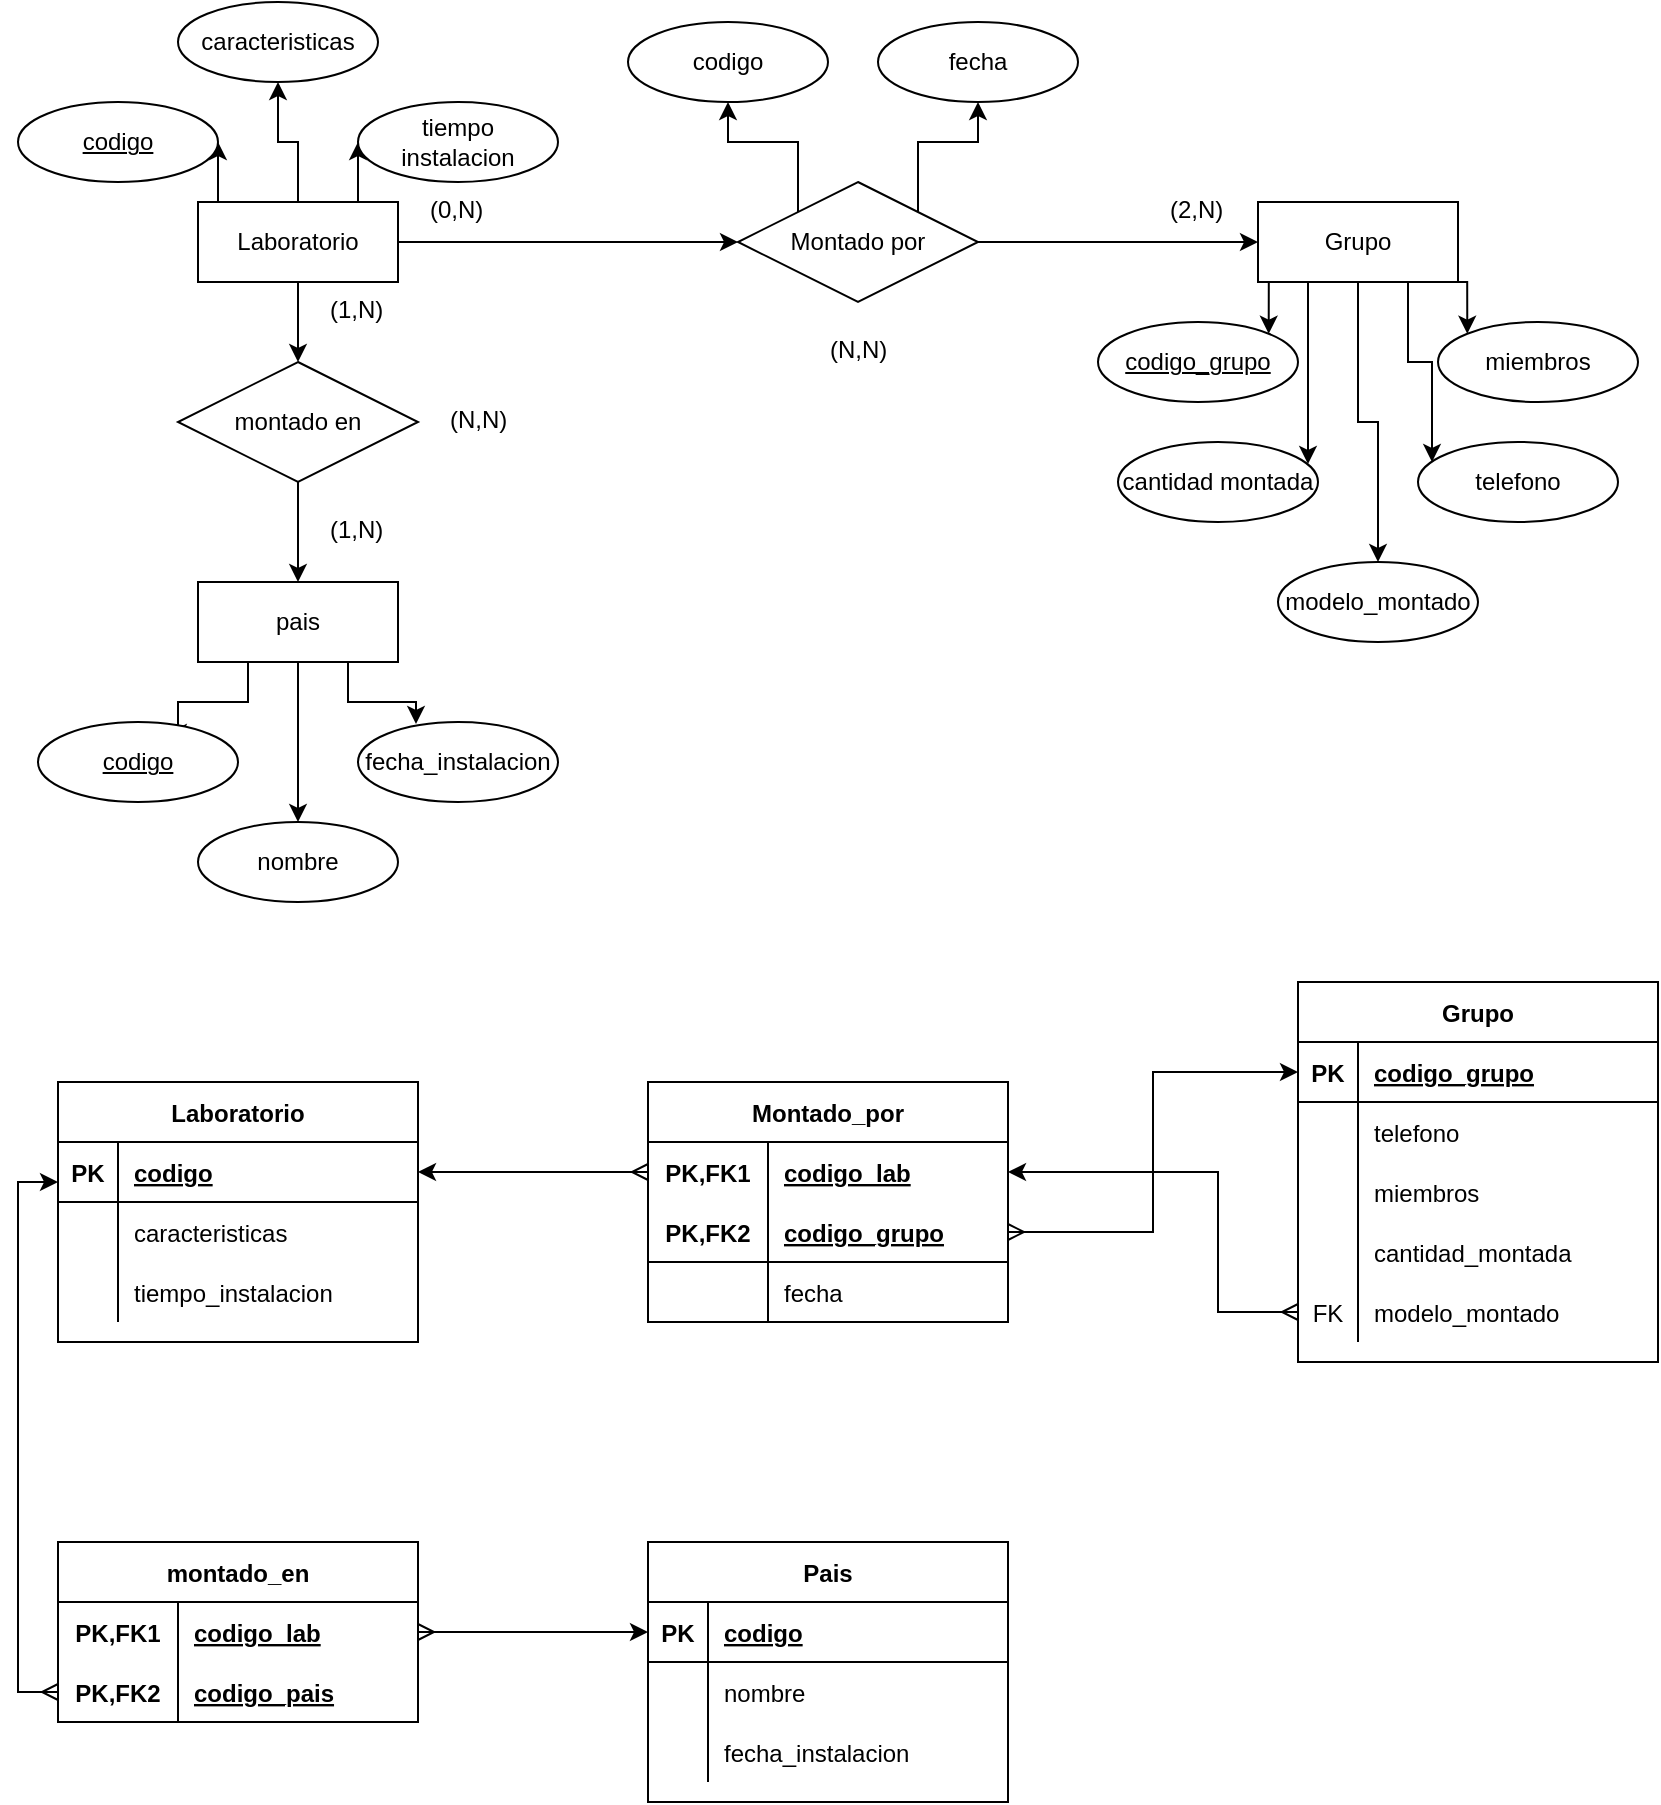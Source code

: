<mxfile version="14.6.13" type="device"><diagram id="R2lEEEUBdFMjLlhIrx00" name="Page-1"><mxGraphModel dx="852" dy="504" grid="1" gridSize="10" guides="1" tooltips="1" connect="1" arrows="1" fold="1" page="1" pageScale="1" pageWidth="850" pageHeight="1100" math="0" shadow="0" extFonts="Permanent Marker^https://fonts.googleapis.com/css?family=Permanent+Marker"><root><mxCell id="0"/><mxCell id="1" parent="0"/><mxCell id="wBycODQRjef7mzV47oTu-21" style="edgeStyle=orthogonalEdgeStyle;rounded=0;orthogonalLoop=1;jettySize=auto;html=1;exitX=0.5;exitY=1;exitDx=0;exitDy=0;entryX=0.5;entryY=0;entryDx=0;entryDy=0;" parent="1" source="wBycODQRjef7mzV47oTu-1" target="wBycODQRjef7mzV47oTu-15" edge="1"><mxGeometry relative="1" as="geometry"/></mxCell><mxCell id="wBycODQRjef7mzV47oTu-23" style="edgeStyle=orthogonalEdgeStyle;rounded=0;orthogonalLoop=1;jettySize=auto;html=1;exitX=0.25;exitY=0;exitDx=0;exitDy=0;entryX=1;entryY=0.5;entryDx=0;entryDy=0;" parent="1" source="wBycODQRjef7mzV47oTu-1" target="wBycODQRjef7mzV47oTu-4" edge="1"><mxGeometry relative="1" as="geometry"/></mxCell><mxCell id="wBycODQRjef7mzV47oTu-24" style="edgeStyle=orthogonalEdgeStyle;rounded=0;orthogonalLoop=1;jettySize=auto;html=1;exitX=0.5;exitY=0;exitDx=0;exitDy=0;entryX=0.5;entryY=1;entryDx=0;entryDy=0;" parent="1" source="wBycODQRjef7mzV47oTu-1" target="wBycODQRjef7mzV47oTu-5" edge="1"><mxGeometry relative="1" as="geometry"/></mxCell><mxCell id="wBycODQRjef7mzV47oTu-26" style="edgeStyle=orthogonalEdgeStyle;rounded=0;orthogonalLoop=1;jettySize=auto;html=1;exitX=0.75;exitY=0;exitDx=0;exitDy=0;entryX=0;entryY=0.5;entryDx=0;entryDy=0;" parent="1" source="wBycODQRjef7mzV47oTu-1" target="wBycODQRjef7mzV47oTu-6" edge="1"><mxGeometry relative="1" as="geometry"/></mxCell><mxCell id="wBycODQRjef7mzV47oTu-37" style="edgeStyle=orthogonalEdgeStyle;rounded=0;orthogonalLoop=1;jettySize=auto;html=1;exitX=1;exitY=0.5;exitDx=0;exitDy=0;entryX=0;entryY=0.5;entryDx=0;entryDy=0;" parent="1" source="wBycODQRjef7mzV47oTu-1" target="wBycODQRjef7mzV47oTu-3" edge="1"><mxGeometry relative="1" as="geometry"/></mxCell><mxCell id="wBycODQRjef7mzV47oTu-1" value="Laboratorio" style="whiteSpace=wrap;html=1;align=center;" parent="1" vertex="1"><mxGeometry x="110" y="120" width="100" height="40" as="geometry"/></mxCell><mxCell id="wBycODQRjef7mzV47oTu-32" style="edgeStyle=orthogonalEdgeStyle;rounded=0;orthogonalLoop=1;jettySize=auto;html=1;exitX=0.25;exitY=1;exitDx=0;exitDy=0;entryX=1;entryY=0;entryDx=0;entryDy=0;" parent="1" source="wBycODQRjef7mzV47oTu-2" target="wBycODQRjef7mzV47oTu-9" edge="1"><mxGeometry relative="1" as="geometry"/></mxCell><mxCell id="wBycODQRjef7mzV47oTu-33" style="edgeStyle=orthogonalEdgeStyle;rounded=0;orthogonalLoop=1;jettySize=auto;html=1;exitX=0.25;exitY=1;exitDx=0;exitDy=0;entryX=0.95;entryY=0.275;entryDx=0;entryDy=0;entryPerimeter=0;" parent="1" source="wBycODQRjef7mzV47oTu-2" target="wBycODQRjef7mzV47oTu-11" edge="1"><mxGeometry relative="1" as="geometry"/></mxCell><mxCell id="wBycODQRjef7mzV47oTu-34" style="edgeStyle=orthogonalEdgeStyle;rounded=0;orthogonalLoop=1;jettySize=auto;html=1;exitX=0.5;exitY=1;exitDx=0;exitDy=0;entryX=0.5;entryY=0;entryDx=0;entryDy=0;" parent="1" source="wBycODQRjef7mzV47oTu-2" target="wBycODQRjef7mzV47oTu-13" edge="1"><mxGeometry relative="1" as="geometry"/></mxCell><mxCell id="wBycODQRjef7mzV47oTu-35" style="edgeStyle=orthogonalEdgeStyle;rounded=0;orthogonalLoop=1;jettySize=auto;html=1;exitX=0.75;exitY=1;exitDx=0;exitDy=0;entryX=0.07;entryY=0.25;entryDx=0;entryDy=0;entryPerimeter=0;" parent="1" source="wBycODQRjef7mzV47oTu-2" target="wBycODQRjef7mzV47oTu-12" edge="1"><mxGeometry relative="1" as="geometry"/></mxCell><mxCell id="wBycODQRjef7mzV47oTu-36" style="edgeStyle=orthogonalEdgeStyle;rounded=0;orthogonalLoop=1;jettySize=auto;html=1;exitX=1;exitY=1;exitDx=0;exitDy=0;entryX=0;entryY=0;entryDx=0;entryDy=0;" parent="1" source="wBycODQRjef7mzV47oTu-2" target="wBycODQRjef7mzV47oTu-10" edge="1"><mxGeometry relative="1" as="geometry"/></mxCell><mxCell id="wBycODQRjef7mzV47oTu-2" value="Grupo" style="whiteSpace=wrap;html=1;align=center;" parent="1" vertex="1"><mxGeometry x="640" y="120" width="100" height="40" as="geometry"/></mxCell><mxCell id="wBycODQRjef7mzV47oTu-30" style="edgeStyle=orthogonalEdgeStyle;rounded=0;orthogonalLoop=1;jettySize=auto;html=1;exitX=0;exitY=0;exitDx=0;exitDy=0;entryX=0.5;entryY=1;entryDx=0;entryDy=0;" parent="1" source="wBycODQRjef7mzV47oTu-3" target="wBycODQRjef7mzV47oTu-7" edge="1"><mxGeometry relative="1" as="geometry"/></mxCell><mxCell id="wBycODQRjef7mzV47oTu-31" style="edgeStyle=orthogonalEdgeStyle;rounded=0;orthogonalLoop=1;jettySize=auto;html=1;exitX=1;exitY=0;exitDx=0;exitDy=0;entryX=0.5;entryY=1;entryDx=0;entryDy=0;" parent="1" source="wBycODQRjef7mzV47oTu-3" target="wBycODQRjef7mzV47oTu-8" edge="1"><mxGeometry relative="1" as="geometry"/></mxCell><mxCell id="wBycODQRjef7mzV47oTu-38" style="edgeStyle=orthogonalEdgeStyle;rounded=0;orthogonalLoop=1;jettySize=auto;html=1;exitX=1;exitY=0.5;exitDx=0;exitDy=0;entryX=0;entryY=0.5;entryDx=0;entryDy=0;" parent="1" source="wBycODQRjef7mzV47oTu-3" target="wBycODQRjef7mzV47oTu-2" edge="1"><mxGeometry relative="1" as="geometry"><mxPoint x="590" y="140" as="targetPoint"/></mxGeometry></mxCell><mxCell id="wBycODQRjef7mzV47oTu-3" value="Montado por" style="shape=rhombus;perimeter=rhombusPerimeter;whiteSpace=wrap;html=1;align=center;" parent="1" vertex="1"><mxGeometry x="380" y="110" width="120" height="60" as="geometry"/></mxCell><mxCell id="wBycODQRjef7mzV47oTu-4" value="&lt;u&gt;codigo&lt;/u&gt;" style="ellipse;whiteSpace=wrap;html=1;align=center;" parent="1" vertex="1"><mxGeometry x="20" y="70" width="100" height="40" as="geometry"/></mxCell><mxCell id="wBycODQRjef7mzV47oTu-5" value="caracteristicas" style="ellipse;whiteSpace=wrap;html=1;align=center;" parent="1" vertex="1"><mxGeometry x="100" y="20" width="100" height="40" as="geometry"/></mxCell><mxCell id="wBycODQRjef7mzV47oTu-6" value="tiempo&lt;br&gt;instalacion" style="ellipse;whiteSpace=wrap;html=1;align=center;" parent="1" vertex="1"><mxGeometry x="190" y="70" width="100" height="40" as="geometry"/></mxCell><mxCell id="wBycODQRjef7mzV47oTu-7" value="codigo" style="ellipse;whiteSpace=wrap;html=1;align=center;" parent="1" vertex="1"><mxGeometry x="325" y="30" width="100" height="40" as="geometry"/></mxCell><mxCell id="wBycODQRjef7mzV47oTu-8" value="fecha" style="ellipse;whiteSpace=wrap;html=1;align=center;" parent="1" vertex="1"><mxGeometry x="450" y="30" width="100" height="40" as="geometry"/></mxCell><mxCell id="wBycODQRjef7mzV47oTu-9" value="&lt;u&gt;codigo_grupo&lt;/u&gt;" style="ellipse;whiteSpace=wrap;html=1;align=center;" parent="1" vertex="1"><mxGeometry x="560" y="180" width="100" height="40" as="geometry"/></mxCell><mxCell id="wBycODQRjef7mzV47oTu-10" value="miembros" style="ellipse;whiteSpace=wrap;html=1;align=center;" parent="1" vertex="1"><mxGeometry x="730" y="180" width="100" height="40" as="geometry"/></mxCell><mxCell id="wBycODQRjef7mzV47oTu-11" value="cantidad montada" style="ellipse;whiteSpace=wrap;html=1;align=center;" parent="1" vertex="1"><mxGeometry x="570" y="240" width="100" height="40" as="geometry"/></mxCell><mxCell id="wBycODQRjef7mzV47oTu-12" value="telefono" style="ellipse;whiteSpace=wrap;html=1;align=center;" parent="1" vertex="1"><mxGeometry x="720" y="240" width="100" height="40" as="geometry"/></mxCell><mxCell id="wBycODQRjef7mzV47oTu-13" value="modelo_montado" style="ellipse;whiteSpace=wrap;html=1;align=center;" parent="1" vertex="1"><mxGeometry x="650" y="300" width="100" height="40" as="geometry"/></mxCell><mxCell id="wBycODQRjef7mzV47oTu-27" style="edgeStyle=orthogonalEdgeStyle;rounded=0;orthogonalLoop=1;jettySize=auto;html=1;exitX=0.25;exitY=1;exitDx=0;exitDy=0;entryX=0.7;entryY=0.25;entryDx=0;entryDy=0;entryPerimeter=0;" parent="1" source="wBycODQRjef7mzV47oTu-14" target="wBycODQRjef7mzV47oTu-16" edge="1"><mxGeometry relative="1" as="geometry"/></mxCell><mxCell id="wBycODQRjef7mzV47oTu-28" style="edgeStyle=orthogonalEdgeStyle;rounded=0;orthogonalLoop=1;jettySize=auto;html=1;exitX=0.5;exitY=1;exitDx=0;exitDy=0;" parent="1" source="wBycODQRjef7mzV47oTu-14" target="wBycODQRjef7mzV47oTu-17" edge="1"><mxGeometry relative="1" as="geometry"/></mxCell><mxCell id="wBycODQRjef7mzV47oTu-29" style="edgeStyle=orthogonalEdgeStyle;rounded=0;orthogonalLoop=1;jettySize=auto;html=1;exitX=0.75;exitY=1;exitDx=0;exitDy=0;entryX=0.29;entryY=0.025;entryDx=0;entryDy=0;entryPerimeter=0;" parent="1" source="wBycODQRjef7mzV47oTu-14" target="wBycODQRjef7mzV47oTu-18" edge="1"><mxGeometry relative="1" as="geometry"/></mxCell><mxCell id="wBycODQRjef7mzV47oTu-14" value="pais" style="whiteSpace=wrap;html=1;align=center;" parent="1" vertex="1"><mxGeometry x="110" y="310" width="100" height="40" as="geometry"/></mxCell><mxCell id="wBycODQRjef7mzV47oTu-22" style="edgeStyle=orthogonalEdgeStyle;rounded=0;orthogonalLoop=1;jettySize=auto;html=1;exitX=0.5;exitY=1;exitDx=0;exitDy=0;entryX=0.5;entryY=0;entryDx=0;entryDy=0;" parent="1" source="wBycODQRjef7mzV47oTu-15" target="wBycODQRjef7mzV47oTu-14" edge="1"><mxGeometry relative="1" as="geometry"/></mxCell><mxCell id="wBycODQRjef7mzV47oTu-15" value="montado en" style="shape=rhombus;perimeter=rhombusPerimeter;whiteSpace=wrap;html=1;align=center;" parent="1" vertex="1"><mxGeometry x="100" y="200" width="120" height="60" as="geometry"/></mxCell><mxCell id="wBycODQRjef7mzV47oTu-16" value="&lt;u&gt;codigo&lt;/u&gt;" style="ellipse;whiteSpace=wrap;html=1;align=center;" parent="1" vertex="1"><mxGeometry x="30" y="380" width="100" height="40" as="geometry"/></mxCell><mxCell id="wBycODQRjef7mzV47oTu-17" value="nombre" style="ellipse;whiteSpace=wrap;html=1;align=center;" parent="1" vertex="1"><mxGeometry x="110" y="430" width="100" height="40" as="geometry"/></mxCell><mxCell id="wBycODQRjef7mzV47oTu-18" value="fecha_instalacion" style="ellipse;whiteSpace=wrap;html=1;align=center;" parent="1" vertex="1"><mxGeometry x="190" y="380" width="100" height="40" as="geometry"/></mxCell><mxCell id="wBycODQRjef7mzV47oTu-39" value="(2,N)" style="text;strokeColor=none;fillColor=none;spacingLeft=4;spacingRight=4;overflow=hidden;rotatable=0;points=[[0,0.5],[1,0.5]];portConstraint=eastwest;fontSize=12;" parent="1" vertex="1"><mxGeometry x="590" y="110" width="40" height="30" as="geometry"/></mxCell><mxCell id="wBycODQRjef7mzV47oTu-40" value="(0,N)" style="text;strokeColor=none;fillColor=none;spacingLeft=4;spacingRight=4;overflow=hidden;rotatable=0;points=[[0,0.5],[1,0.5]];portConstraint=eastwest;fontSize=12;" parent="1" vertex="1"><mxGeometry x="220" y="110" width="40" height="30" as="geometry"/></mxCell><mxCell id="wBycODQRjef7mzV47oTu-41" value="(N,N)" style="text;strokeColor=none;fillColor=none;spacingLeft=4;spacingRight=4;overflow=hidden;rotatable=0;points=[[0,0.5],[1,0.5]];portConstraint=eastwest;fontSize=12;" parent="1" vertex="1"><mxGeometry x="420" y="180" width="40" height="30" as="geometry"/></mxCell><mxCell id="wBycODQRjef7mzV47oTu-42" value="(1,N)" style="text;strokeColor=none;fillColor=none;spacingLeft=4;spacingRight=4;overflow=hidden;rotatable=0;points=[[0,0.5],[1,0.5]];portConstraint=eastwest;fontSize=12;" parent="1" vertex="1"><mxGeometry x="170" y="270" width="40" height="30" as="geometry"/></mxCell><mxCell id="wBycODQRjef7mzV47oTu-43" value="(1,N)" style="text;strokeColor=none;fillColor=none;spacingLeft=4;spacingRight=4;overflow=hidden;rotatable=0;points=[[0,0.5],[1,0.5]];portConstraint=eastwest;fontSize=12;" parent="1" vertex="1"><mxGeometry x="170" y="160" width="40" height="30" as="geometry"/></mxCell><mxCell id="wBycODQRjef7mzV47oTu-44" value="(N,N)" style="text;strokeColor=none;fillColor=none;spacingLeft=4;spacingRight=4;overflow=hidden;rotatable=0;points=[[0,0.5],[1,0.5]];portConstraint=eastwest;fontSize=12;" parent="1" vertex="1"><mxGeometry x="230" y="215" width="40" height="30" as="geometry"/></mxCell><mxCell id="wBycODQRjef7mzV47oTu-45" value="Laboratorio" style="shape=table;startSize=30;container=1;collapsible=1;childLayout=tableLayout;fixedRows=1;rowLines=0;fontStyle=1;align=center;resizeLast=1;" parent="1" vertex="1"><mxGeometry x="40" y="560" width="180" height="130" as="geometry"/></mxCell><mxCell id="wBycODQRjef7mzV47oTu-46" value="" style="shape=partialRectangle;collapsible=0;dropTarget=0;pointerEvents=0;fillColor=none;top=0;left=0;bottom=1;right=0;points=[[0,0.5],[1,0.5]];portConstraint=eastwest;" parent="wBycODQRjef7mzV47oTu-45" vertex="1"><mxGeometry y="30" width="180" height="30" as="geometry"/></mxCell><mxCell id="wBycODQRjef7mzV47oTu-47" value="PK" style="shape=partialRectangle;connectable=0;fillColor=none;top=0;left=0;bottom=0;right=0;fontStyle=1;overflow=hidden;" parent="wBycODQRjef7mzV47oTu-46" vertex="1"><mxGeometry width="30" height="30" as="geometry"/></mxCell><mxCell id="wBycODQRjef7mzV47oTu-48" value="codigo" style="shape=partialRectangle;connectable=0;fillColor=none;top=0;left=0;bottom=0;right=0;align=left;spacingLeft=6;fontStyle=5;overflow=hidden;" parent="wBycODQRjef7mzV47oTu-46" vertex="1"><mxGeometry x="30" width="150" height="30" as="geometry"/></mxCell><mxCell id="wBycODQRjef7mzV47oTu-49" value="" style="shape=partialRectangle;collapsible=0;dropTarget=0;pointerEvents=0;fillColor=none;top=0;left=0;bottom=0;right=0;points=[[0,0.5],[1,0.5]];portConstraint=eastwest;" parent="wBycODQRjef7mzV47oTu-45" vertex="1"><mxGeometry y="60" width="180" height="30" as="geometry"/></mxCell><mxCell id="wBycODQRjef7mzV47oTu-50" value="" style="shape=partialRectangle;connectable=0;fillColor=none;top=0;left=0;bottom=0;right=0;editable=1;overflow=hidden;" parent="wBycODQRjef7mzV47oTu-49" vertex="1"><mxGeometry width="30" height="30" as="geometry"/></mxCell><mxCell id="wBycODQRjef7mzV47oTu-51" value="caracteristicas" style="shape=partialRectangle;connectable=0;fillColor=none;top=0;left=0;bottom=0;right=0;align=left;spacingLeft=6;overflow=hidden;" parent="wBycODQRjef7mzV47oTu-49" vertex="1"><mxGeometry x="30" width="150" height="30" as="geometry"/></mxCell><mxCell id="wBycODQRjef7mzV47oTu-52" value="" style="shape=partialRectangle;collapsible=0;dropTarget=0;pointerEvents=0;fillColor=none;top=0;left=0;bottom=0;right=0;points=[[0,0.5],[1,0.5]];portConstraint=eastwest;" parent="wBycODQRjef7mzV47oTu-45" vertex="1"><mxGeometry y="90" width="180" height="30" as="geometry"/></mxCell><mxCell id="wBycODQRjef7mzV47oTu-53" value="" style="shape=partialRectangle;connectable=0;fillColor=none;top=0;left=0;bottom=0;right=0;editable=1;overflow=hidden;" parent="wBycODQRjef7mzV47oTu-52" vertex="1"><mxGeometry width="30" height="30" as="geometry"/></mxCell><mxCell id="wBycODQRjef7mzV47oTu-54" value="tiempo_instalacion" style="shape=partialRectangle;connectable=0;fillColor=none;top=0;left=0;bottom=0;right=0;align=left;spacingLeft=6;overflow=hidden;" parent="wBycODQRjef7mzV47oTu-52" vertex="1"><mxGeometry x="30" width="150" height="30" as="geometry"/></mxCell><mxCell id="wBycODQRjef7mzV47oTu-60" value="Pais" style="shape=table;startSize=30;container=1;collapsible=1;childLayout=tableLayout;fixedRows=1;rowLines=0;fontStyle=1;align=center;resizeLast=1;" parent="1" vertex="1"><mxGeometry x="335" y="790" width="180" height="130" as="geometry"/></mxCell><mxCell id="wBycODQRjef7mzV47oTu-61" value="" style="shape=partialRectangle;collapsible=0;dropTarget=0;pointerEvents=0;fillColor=none;top=0;left=0;bottom=1;right=0;points=[[0,0.5],[1,0.5]];portConstraint=eastwest;" parent="wBycODQRjef7mzV47oTu-60" vertex="1"><mxGeometry y="30" width="180" height="30" as="geometry"/></mxCell><mxCell id="wBycODQRjef7mzV47oTu-62" value="PK" style="shape=partialRectangle;connectable=0;fillColor=none;top=0;left=0;bottom=0;right=0;fontStyle=1;overflow=hidden;" parent="wBycODQRjef7mzV47oTu-61" vertex="1"><mxGeometry width="30" height="30" as="geometry"/></mxCell><mxCell id="wBycODQRjef7mzV47oTu-63" value="codigo" style="shape=partialRectangle;connectable=0;fillColor=none;top=0;left=0;bottom=0;right=0;align=left;spacingLeft=6;fontStyle=5;overflow=hidden;" parent="wBycODQRjef7mzV47oTu-61" vertex="1"><mxGeometry x="30" width="150" height="30" as="geometry"/></mxCell><mxCell id="wBycODQRjef7mzV47oTu-64" value="" style="shape=partialRectangle;collapsible=0;dropTarget=0;pointerEvents=0;fillColor=none;top=0;left=0;bottom=0;right=0;points=[[0,0.5],[1,0.5]];portConstraint=eastwest;" parent="wBycODQRjef7mzV47oTu-60" vertex="1"><mxGeometry y="60" width="180" height="30" as="geometry"/></mxCell><mxCell id="wBycODQRjef7mzV47oTu-65" value="" style="shape=partialRectangle;connectable=0;fillColor=none;top=0;left=0;bottom=0;right=0;editable=1;overflow=hidden;" parent="wBycODQRjef7mzV47oTu-64" vertex="1"><mxGeometry width="30" height="30" as="geometry"/></mxCell><mxCell id="wBycODQRjef7mzV47oTu-66" value="nombre" style="shape=partialRectangle;connectable=0;fillColor=none;top=0;left=0;bottom=0;right=0;align=left;spacingLeft=6;overflow=hidden;" parent="wBycODQRjef7mzV47oTu-64" vertex="1"><mxGeometry x="30" width="150" height="30" as="geometry"/></mxCell><mxCell id="wBycODQRjef7mzV47oTu-67" value="" style="shape=partialRectangle;collapsible=0;dropTarget=0;pointerEvents=0;fillColor=none;top=0;left=0;bottom=0;right=0;points=[[0,0.5],[1,0.5]];portConstraint=eastwest;" parent="wBycODQRjef7mzV47oTu-60" vertex="1"><mxGeometry y="90" width="180" height="30" as="geometry"/></mxCell><mxCell id="wBycODQRjef7mzV47oTu-68" value="" style="shape=partialRectangle;connectable=0;fillColor=none;top=0;left=0;bottom=0;right=0;editable=1;overflow=hidden;" parent="wBycODQRjef7mzV47oTu-67" vertex="1"><mxGeometry width="30" height="30" as="geometry"/></mxCell><mxCell id="wBycODQRjef7mzV47oTu-69" value="fecha_instalacion" style="shape=partialRectangle;connectable=0;fillColor=none;top=0;left=0;bottom=0;right=0;align=left;spacingLeft=6;overflow=hidden;" parent="wBycODQRjef7mzV47oTu-67" vertex="1"><mxGeometry x="30" width="150" height="30" as="geometry"/></mxCell><mxCell id="wBycODQRjef7mzV47oTu-73" value="Grupo" style="shape=table;startSize=30;container=1;collapsible=1;childLayout=tableLayout;fixedRows=1;rowLines=0;fontStyle=1;align=center;resizeLast=1;" parent="1" vertex="1"><mxGeometry x="660" y="510" width="180" height="190" as="geometry"/></mxCell><mxCell id="wBycODQRjef7mzV47oTu-74" value="" style="shape=partialRectangle;collapsible=0;dropTarget=0;pointerEvents=0;fillColor=none;top=0;left=0;bottom=1;right=0;points=[[0,0.5],[1,0.5]];portConstraint=eastwest;" parent="wBycODQRjef7mzV47oTu-73" vertex="1"><mxGeometry y="30" width="180" height="30" as="geometry"/></mxCell><mxCell id="wBycODQRjef7mzV47oTu-75" value="PK" style="shape=partialRectangle;connectable=0;fillColor=none;top=0;left=0;bottom=0;right=0;fontStyle=1;overflow=hidden;" parent="wBycODQRjef7mzV47oTu-74" vertex="1"><mxGeometry width="30" height="30" as="geometry"/></mxCell><mxCell id="wBycODQRjef7mzV47oTu-76" value="codigo_grupo" style="shape=partialRectangle;connectable=0;fillColor=none;top=0;left=0;bottom=0;right=0;align=left;spacingLeft=6;fontStyle=5;overflow=hidden;" parent="wBycODQRjef7mzV47oTu-74" vertex="1"><mxGeometry x="30" width="150" height="30" as="geometry"/></mxCell><mxCell id="wBycODQRjef7mzV47oTu-77" value="" style="shape=partialRectangle;collapsible=0;dropTarget=0;pointerEvents=0;fillColor=none;top=0;left=0;bottom=0;right=0;points=[[0,0.5],[1,0.5]];portConstraint=eastwest;" parent="wBycODQRjef7mzV47oTu-73" vertex="1"><mxGeometry y="60" width="180" height="30" as="geometry"/></mxCell><mxCell id="wBycODQRjef7mzV47oTu-78" value="" style="shape=partialRectangle;connectable=0;fillColor=none;top=0;left=0;bottom=0;right=0;editable=1;overflow=hidden;" parent="wBycODQRjef7mzV47oTu-77" vertex="1"><mxGeometry width="30" height="30" as="geometry"/></mxCell><mxCell id="wBycODQRjef7mzV47oTu-79" value="telefono" style="shape=partialRectangle;connectable=0;fillColor=none;top=0;left=0;bottom=0;right=0;align=left;spacingLeft=6;overflow=hidden;" parent="wBycODQRjef7mzV47oTu-77" vertex="1"><mxGeometry x="30" width="150" height="30" as="geometry"/></mxCell><mxCell id="wBycODQRjef7mzV47oTu-80" value="" style="shape=partialRectangle;collapsible=0;dropTarget=0;pointerEvents=0;fillColor=none;top=0;left=0;bottom=0;right=0;points=[[0,0.5],[1,0.5]];portConstraint=eastwest;" parent="wBycODQRjef7mzV47oTu-73" vertex="1"><mxGeometry y="90" width="180" height="30" as="geometry"/></mxCell><mxCell id="wBycODQRjef7mzV47oTu-81" value="" style="shape=partialRectangle;connectable=0;fillColor=none;top=0;left=0;bottom=0;right=0;editable=1;overflow=hidden;" parent="wBycODQRjef7mzV47oTu-80" vertex="1"><mxGeometry width="30" height="30" as="geometry"/></mxCell><mxCell id="wBycODQRjef7mzV47oTu-82" value="miembros" style="shape=partialRectangle;connectable=0;fillColor=none;top=0;left=0;bottom=0;right=0;align=left;spacingLeft=6;overflow=hidden;" parent="wBycODQRjef7mzV47oTu-80" vertex="1"><mxGeometry x="30" width="150" height="30" as="geometry"/></mxCell><mxCell id="NfgUHO9Fua7JV0jH1nlT-2" value="" style="shape=partialRectangle;collapsible=0;dropTarget=0;pointerEvents=0;fillColor=none;top=0;left=0;bottom=0;right=0;points=[[0,0.5],[1,0.5]];portConstraint=eastwest;" parent="wBycODQRjef7mzV47oTu-73" vertex="1"><mxGeometry y="120" width="180" height="30" as="geometry"/></mxCell><mxCell id="NfgUHO9Fua7JV0jH1nlT-3" value="" style="shape=partialRectangle;connectable=0;fillColor=none;top=0;left=0;bottom=0;right=0;editable=1;overflow=hidden;" parent="NfgUHO9Fua7JV0jH1nlT-2" vertex="1"><mxGeometry width="30" height="30" as="geometry"/></mxCell><mxCell id="NfgUHO9Fua7JV0jH1nlT-4" value="cantidad_montada" style="shape=partialRectangle;connectable=0;fillColor=none;top=0;left=0;bottom=0;right=0;align=left;spacingLeft=6;overflow=hidden;" parent="NfgUHO9Fua7JV0jH1nlT-2" vertex="1"><mxGeometry x="30" width="150" height="30" as="geometry"/></mxCell><mxCell id="Tr4Sv0wK0y3spcEiu6Ug-1" value="" style="shape=partialRectangle;collapsible=0;dropTarget=0;pointerEvents=0;fillColor=none;top=0;left=0;bottom=0;right=0;points=[[0,0.5],[1,0.5]];portConstraint=eastwest;" vertex="1" parent="wBycODQRjef7mzV47oTu-73"><mxGeometry y="150" width="180" height="30" as="geometry"/></mxCell><mxCell id="Tr4Sv0wK0y3spcEiu6Ug-2" value="FK" style="shape=partialRectangle;connectable=0;fillColor=none;top=0;left=0;bottom=0;right=0;editable=1;overflow=hidden;" vertex="1" parent="Tr4Sv0wK0y3spcEiu6Ug-1"><mxGeometry width="30" height="30" as="geometry"/></mxCell><mxCell id="Tr4Sv0wK0y3spcEiu6Ug-3" value="modelo_montado" style="shape=partialRectangle;connectable=0;fillColor=none;top=0;left=0;bottom=0;right=0;align=left;spacingLeft=6;overflow=hidden;" vertex="1" parent="Tr4Sv0wK0y3spcEiu6Ug-1"><mxGeometry x="30" width="150" height="30" as="geometry"/></mxCell><mxCell id="wBycODQRjef7mzV47oTu-86" value="montado_en" style="shape=table;startSize=30;container=1;collapsible=1;childLayout=tableLayout;fixedRows=1;rowLines=0;fontStyle=1;align=center;resizeLast=1;" parent="1" vertex="1"><mxGeometry x="40" y="790" width="180" height="90" as="geometry"/></mxCell><mxCell id="wBycODQRjef7mzV47oTu-87" value="" style="shape=partialRectangle;collapsible=0;dropTarget=0;pointerEvents=0;fillColor=none;top=0;left=0;bottom=0;right=0;points=[[0,0.5],[1,0.5]];portConstraint=eastwest;" parent="wBycODQRjef7mzV47oTu-86" vertex="1"><mxGeometry y="30" width="180" height="30" as="geometry"/></mxCell><mxCell id="wBycODQRjef7mzV47oTu-88" value="PK,FK1" style="shape=partialRectangle;connectable=0;fillColor=none;top=0;left=0;bottom=0;right=0;fontStyle=1;overflow=hidden;" parent="wBycODQRjef7mzV47oTu-87" vertex="1"><mxGeometry width="60" height="30" as="geometry"/></mxCell><mxCell id="wBycODQRjef7mzV47oTu-89" value="codigo_lab" style="shape=partialRectangle;connectable=0;fillColor=none;top=0;left=0;bottom=0;right=0;align=left;spacingLeft=6;fontStyle=5;overflow=hidden;" parent="wBycODQRjef7mzV47oTu-87" vertex="1"><mxGeometry x="60" width="120" height="30" as="geometry"/></mxCell><mxCell id="wBycODQRjef7mzV47oTu-90" value="" style="shape=partialRectangle;collapsible=0;dropTarget=0;pointerEvents=0;fillColor=none;top=0;left=0;bottom=1;right=0;points=[[0,0.5],[1,0.5]];portConstraint=eastwest;" parent="wBycODQRjef7mzV47oTu-86" vertex="1"><mxGeometry y="60" width="180" height="30" as="geometry"/></mxCell><mxCell id="wBycODQRjef7mzV47oTu-91" value="PK,FK2" style="shape=partialRectangle;connectable=0;fillColor=none;top=0;left=0;bottom=0;right=0;fontStyle=1;overflow=hidden;" parent="wBycODQRjef7mzV47oTu-90" vertex="1"><mxGeometry width="60" height="30" as="geometry"/></mxCell><mxCell id="wBycODQRjef7mzV47oTu-92" value="codigo_pais" style="shape=partialRectangle;connectable=0;fillColor=none;top=0;left=0;bottom=0;right=0;align=left;spacingLeft=6;fontStyle=5;overflow=hidden;" parent="wBycODQRjef7mzV47oTu-90" vertex="1"><mxGeometry x="60" width="120" height="30" as="geometry"/></mxCell><mxCell id="wBycODQRjef7mzV47oTu-99" value="Montado_por" style="shape=table;startSize=30;container=1;collapsible=1;childLayout=tableLayout;fixedRows=1;rowLines=0;fontStyle=1;align=center;resizeLast=1;" parent="1" vertex="1"><mxGeometry x="335" y="560" width="180" height="120" as="geometry"/></mxCell><mxCell id="wBycODQRjef7mzV47oTu-100" value="" style="shape=partialRectangle;collapsible=0;dropTarget=0;pointerEvents=0;fillColor=none;top=0;left=0;bottom=0;right=0;points=[[0,0.5],[1,0.5]];portConstraint=eastwest;" parent="wBycODQRjef7mzV47oTu-99" vertex="1"><mxGeometry y="30" width="180" height="30" as="geometry"/></mxCell><mxCell id="wBycODQRjef7mzV47oTu-101" value="PK,FK1" style="shape=partialRectangle;connectable=0;fillColor=none;top=0;left=0;bottom=0;right=0;fontStyle=1;overflow=hidden;" parent="wBycODQRjef7mzV47oTu-100" vertex="1"><mxGeometry width="60" height="30" as="geometry"/></mxCell><mxCell id="wBycODQRjef7mzV47oTu-102" value="codigo_lab" style="shape=partialRectangle;connectable=0;fillColor=none;top=0;left=0;bottom=0;right=0;align=left;spacingLeft=6;fontStyle=5;overflow=hidden;" parent="wBycODQRjef7mzV47oTu-100" vertex="1"><mxGeometry x="60" width="120" height="30" as="geometry"/></mxCell><mxCell id="wBycODQRjef7mzV47oTu-118" value="" style="shape=partialRectangle;collapsible=0;dropTarget=0;pointerEvents=0;fillColor=none;top=0;left=0;bottom=1;right=0;points=[[0,0.5],[1,0.5]];portConstraint=eastwest;" parent="wBycODQRjef7mzV47oTu-99" vertex="1"><mxGeometry y="60" width="180" height="30" as="geometry"/></mxCell><mxCell id="wBycODQRjef7mzV47oTu-119" value="PK,FK2" style="shape=partialRectangle;connectable=0;fillColor=none;top=0;left=0;bottom=0;right=0;fontStyle=1;overflow=hidden;" parent="wBycODQRjef7mzV47oTu-118" vertex="1"><mxGeometry width="60" height="30" as="geometry"/></mxCell><mxCell id="wBycODQRjef7mzV47oTu-120" value="codigo_grupo" style="shape=partialRectangle;connectable=0;fillColor=none;top=0;left=0;bottom=0;right=0;align=left;spacingLeft=6;fontStyle=5;overflow=hidden;" parent="wBycODQRjef7mzV47oTu-118" vertex="1"><mxGeometry x="60" width="120" height="30" as="geometry"/></mxCell><mxCell id="wBycODQRjef7mzV47oTu-114" value="" style="shape=partialRectangle;collapsible=0;dropTarget=0;pointerEvents=0;fillColor=none;top=0;left=0;bottom=0;right=0;points=[[0,0.5],[1,0.5]];portConstraint=eastwest;" parent="wBycODQRjef7mzV47oTu-99" vertex="1"><mxGeometry y="90" width="180" height="30" as="geometry"/></mxCell><mxCell id="wBycODQRjef7mzV47oTu-115" value="" style="shape=partialRectangle;connectable=0;fillColor=none;top=0;left=0;bottom=0;right=0;editable=1;overflow=hidden;" parent="wBycODQRjef7mzV47oTu-114" vertex="1"><mxGeometry width="60" height="30" as="geometry"/></mxCell><mxCell id="wBycODQRjef7mzV47oTu-116" value="fecha" style="shape=partialRectangle;connectable=0;fillColor=none;top=0;left=0;bottom=0;right=0;align=left;spacingLeft=6;overflow=hidden;" parent="wBycODQRjef7mzV47oTu-114" vertex="1"><mxGeometry x="60" width="120" height="30" as="geometry"/></mxCell><mxCell id="wBycODQRjef7mzV47oTu-122" style="edgeStyle=orthogonalEdgeStyle;rounded=0;orthogonalLoop=1;jettySize=auto;html=1;exitX=1;exitY=0.5;exitDx=0;exitDy=0;entryX=0;entryY=0.5;entryDx=0;entryDy=0;startArrow=ERmany;startFill=0;" parent="1" source="wBycODQRjef7mzV47oTu-118" target="wBycODQRjef7mzV47oTu-74" edge="1"><mxGeometry relative="1" as="geometry"><mxPoint x="610" y="600" as="targetPoint"/></mxGeometry></mxCell><mxCell id="wBycODQRjef7mzV47oTu-123" style="edgeStyle=orthogonalEdgeStyle;rounded=0;orthogonalLoop=1;jettySize=auto;html=1;exitX=0;exitY=0.5;exitDx=0;exitDy=0;entryX=1;entryY=0.5;entryDx=0;entryDy=0;startArrow=ERmany;startFill=0;" parent="1" source="wBycODQRjef7mzV47oTu-100" target="wBycODQRjef7mzV47oTu-46" edge="1"><mxGeometry relative="1" as="geometry"/></mxCell><mxCell id="wBycODQRjef7mzV47oTu-124" style="edgeStyle=orthogonalEdgeStyle;rounded=0;orthogonalLoop=1;jettySize=auto;html=1;exitX=1;exitY=0.5;exitDx=0;exitDy=0;entryX=0;entryY=0.5;entryDx=0;entryDy=0;startArrow=ERmany;startFill=0;" parent="1" source="wBycODQRjef7mzV47oTu-87" target="wBycODQRjef7mzV47oTu-61" edge="1"><mxGeometry relative="1" as="geometry"/></mxCell><mxCell id="wBycODQRjef7mzV47oTu-126" style="edgeStyle=orthogonalEdgeStyle;rounded=0;orthogonalLoop=1;jettySize=auto;html=1;exitX=0;exitY=0.5;exitDx=0;exitDy=0;startArrow=ERmany;startFill=0;entryX=0;entryY=0.667;entryDx=0;entryDy=0;entryPerimeter=0;" parent="1" source="wBycODQRjef7mzV47oTu-90" target="wBycODQRjef7mzV47oTu-46" edge="1"><mxGeometry relative="1" as="geometry"><mxPoint x="20" y="750" as="targetPoint"/></mxGeometry></mxCell><mxCell id="Tr4Sv0wK0y3spcEiu6Ug-4" style="edgeStyle=orthogonalEdgeStyle;rounded=0;orthogonalLoop=1;jettySize=auto;html=1;exitX=0;exitY=0.5;exitDx=0;exitDy=0;entryX=1;entryY=0.5;entryDx=0;entryDy=0;startArrow=ERmany;startFill=0;" edge="1" parent="1" source="Tr4Sv0wK0y3spcEiu6Ug-1" target="wBycODQRjef7mzV47oTu-100"><mxGeometry relative="1" as="geometry"><mxPoint x="550" y="630" as="targetPoint"/><Array as="points"><mxPoint x="620" y="675"/><mxPoint x="620" y="605"/></Array></mxGeometry></mxCell></root></mxGraphModel></diagram></mxfile>